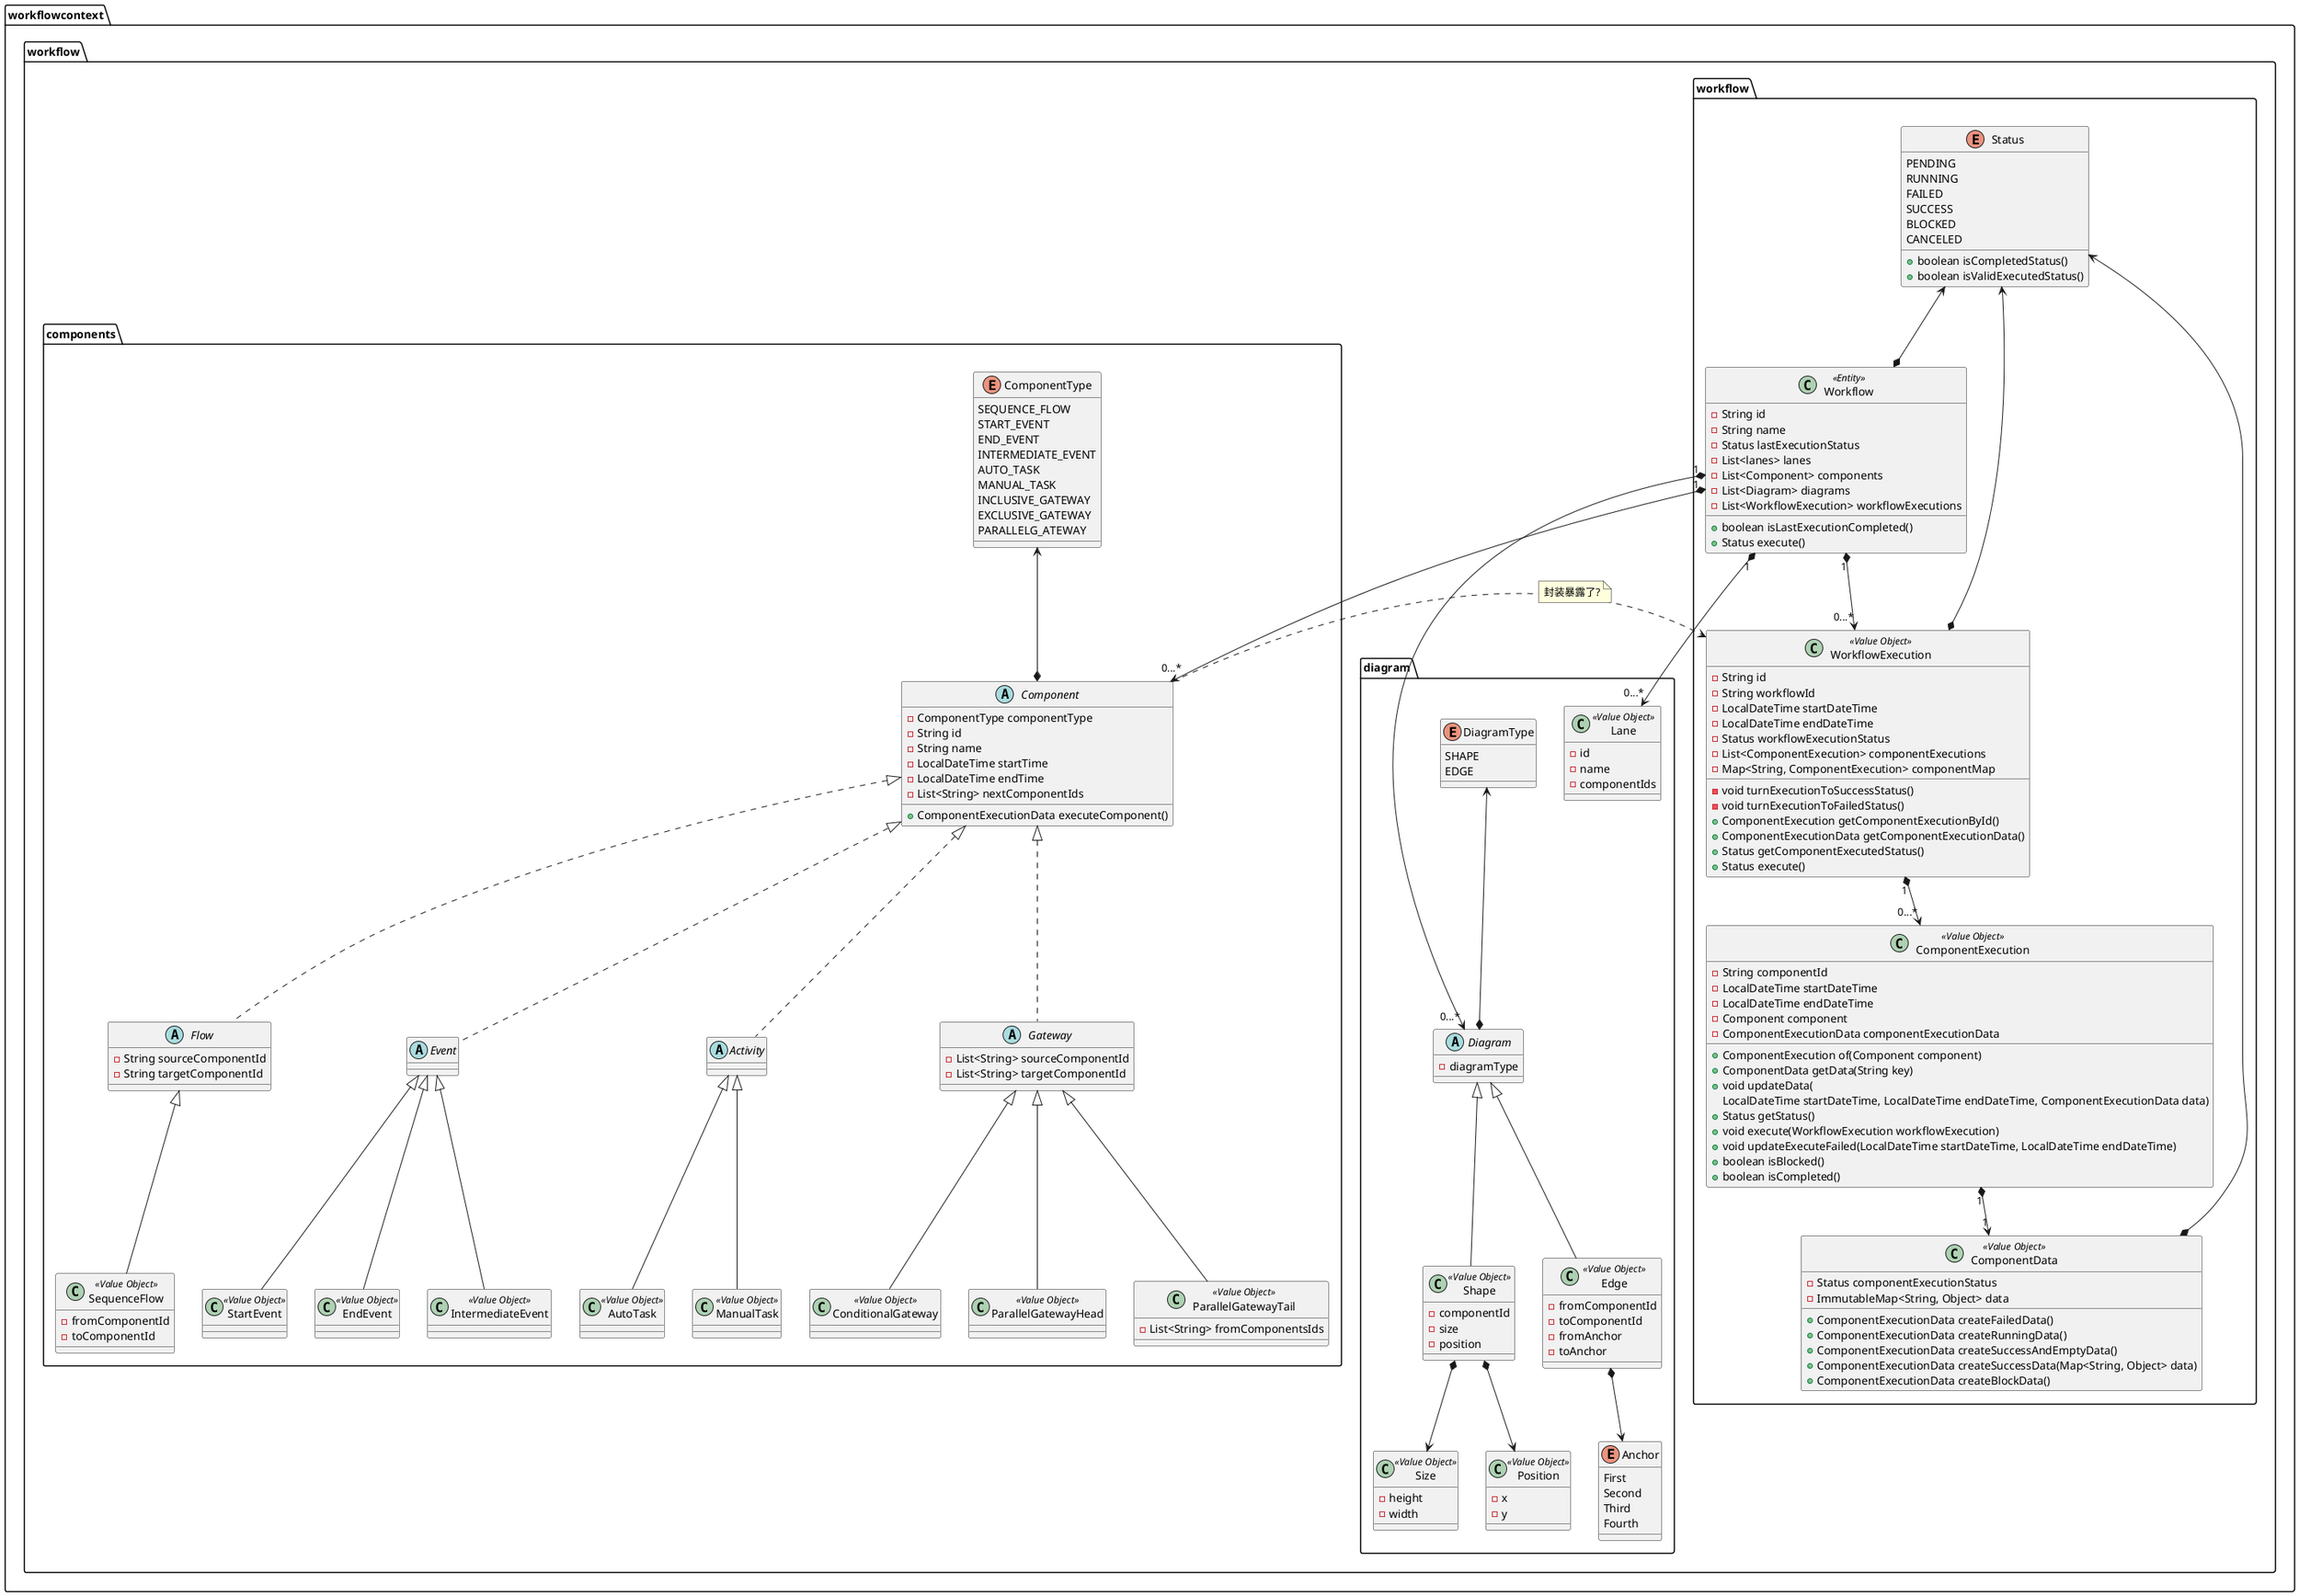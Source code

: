 @startuml
package workflowcontext.workflow{

package workflow {
class Workflow  <<Entity>> {
  - String id
  - String name
  - Status lastExecutionStatus
  - List<lanes> lanes
  - List<Component> components
  - List<Diagram> diagrams
  - List<WorkflowExecution> workflowExecutions
  + boolean isLastExecutionCompleted()
  + Status execute()
}

class WorkflowExecution <<Value Object>>{
  - String id
  - String workflowId
  - LocalDateTime startDateTime
  - LocalDateTime endDateTime
  - Status workflowExecutionStatus
  - List<ComponentExecution> componentExecutions
  - Map<String, ComponentExecution> componentMap
  - void turnExecutionToSuccessStatus()
  - void turnExecutionToFailedStatus()
  + ComponentExecution getComponentExecutionById()
  + ComponentExecutionData getComponentExecutionData()
  + Status getComponentExecutedStatus()
  + Status execute()

}

class ComponentExecution <<Value Object>>{
  - String componentId
  - LocalDateTime startDateTime
  - LocalDateTime endDateTime
  - Component component
  - ComponentExecutionData componentExecutionData
  + ComponentExecution of(Component component)
  + ComponentData getData(String key)
  + void updateData(
      LocalDateTime startDateTime, LocalDateTime endDateTime, ComponentExecutionData data)
  + Status getStatus()
  + void execute(WorkflowExecution workflowExecution)
  + void updateExecuteFailed(LocalDateTime startDateTime, LocalDateTime endDateTime)
  + boolean isBlocked()
  + boolean isCompleted()
}

class ComponentData <<Value Object>>{
  - Status componentExecutionStatus
  - ImmutableMap<String, Object> data
  +  ComponentExecutionData createFailedData()
  +  ComponentExecutionData createRunningData()
  +  ComponentExecutionData createSuccessAndEmptyData()
  +  ComponentExecutionData createSuccessData(Map<String, Object> data)
  +  ComponentExecutionData createBlockData()
}
enum Status{
    PENDING
    RUNNING
    FAILED
    SUCCESS
    BLOCKED
    CANCELED
    + boolean isCompletedStatus()
    + boolean isValidExecutedStatus()
}
Status <--* Workflow
Status <--* WorkflowExecution
Status <--* ComponentData
Workflow "1"*-->"0...*" WorkflowExecution
WorkflowExecution "1"*-->"0...*" ComponentExecution
ComponentExecution "1"*-->"1" ComponentData


}


package components{
 abstract class Component {
  - ComponentType componentType
  - String id
  - String name
  - LocalDateTime startTime
  - LocalDateTime endTime
  - List<String> nextComponentIds
  + ComponentExecutionData executeComponent()
}
enum ComponentType{
  SEQUENCE_FLOW
  START_EVENT
  END_EVENT
  INTERMEDIATE_EVENT
  AUTO_TASK
  MANUAL_TASK
  INCLUSIVE_GATEWAY
  EXCLUSIVE_GATEWAY
  PARALLELG_ATEWAY
}
ComponentType <--* Component

abstract class Flow {
    - String sourceComponentId
    - String targetComponentId
}
abstract class Event {
}
abstract class Activity {
}
abstract class Gateway {
    - List<String> sourceComponentId
    - List<String> targetComponentId
}

  Component <|.. Flow
  Component <|.. Event
  Component <|.. Activity
  Component <|.. Gateway
class StartEvent<<Value Object>>{

}
class EndEvent<<Value Object>>{

}
class IntermediateEvent<<Value Object>>{

}
  Event <|-- StartEvent
  Event <|-- IntermediateEvent
  Event <|-- EndEvent

class AutoTask<<Value Object>>{

}
class ManualTask<<Value Object>>{

}

 Activity <|-- AutoTask
 Activity <|-- ManualTask

class ConditionalGateway<<Value Object>>{

}
class ParallelGatewayHead<<Value Object>>{

}
class ParallelGatewayTail<<Value Object>>{
  -List<String> fromComponentsIds
}
 Gateway <|-- ConditionalGateway
 Gateway <|-- ParallelGatewayHead
 Gateway <|-- ParallelGatewayTail

class SequenceFlow<<Value Object>>{
    - fromComponentId
    - toComponentId
}
 Flow <|-- SequenceFlow

 Workflow "1" *--> "0...*" Component

 Component ..> WorkflowExecution
 note on link : 封装暴露了?
}


package diagram{

abstract class Diagram{
    - diagramType
}


class Shape <<Value Object>>{
    - componentId
    - size
    - position
}
class Edge<<Value Object>>{
    - fromComponentId
    - toComponentId
    - fromAnchor
    - toAnchor
}
class Lane<<Value Object>>{
    - id
    - name
    - componentIds
}
class Size<<Value Object>>{
    - height
    - width
}
class Position<<Value Object>>{
    - x
    - y
}
enum DiagramType{
    SHAPE
    EDGE
}
enum Anchor{
    First
    Second
    Third
    Fourth
}
 DiagramType <--* Diagram

 Diagram <|-- Shape
 Diagram <|-- Edge

 Shape *--> Size
 Shape *--> Position

 Edge *--> Anchor
 Workflow "1" *--> "0...*" Diagram

 Workflow "1" *-->"0...*"Lane
}

}
@enduml